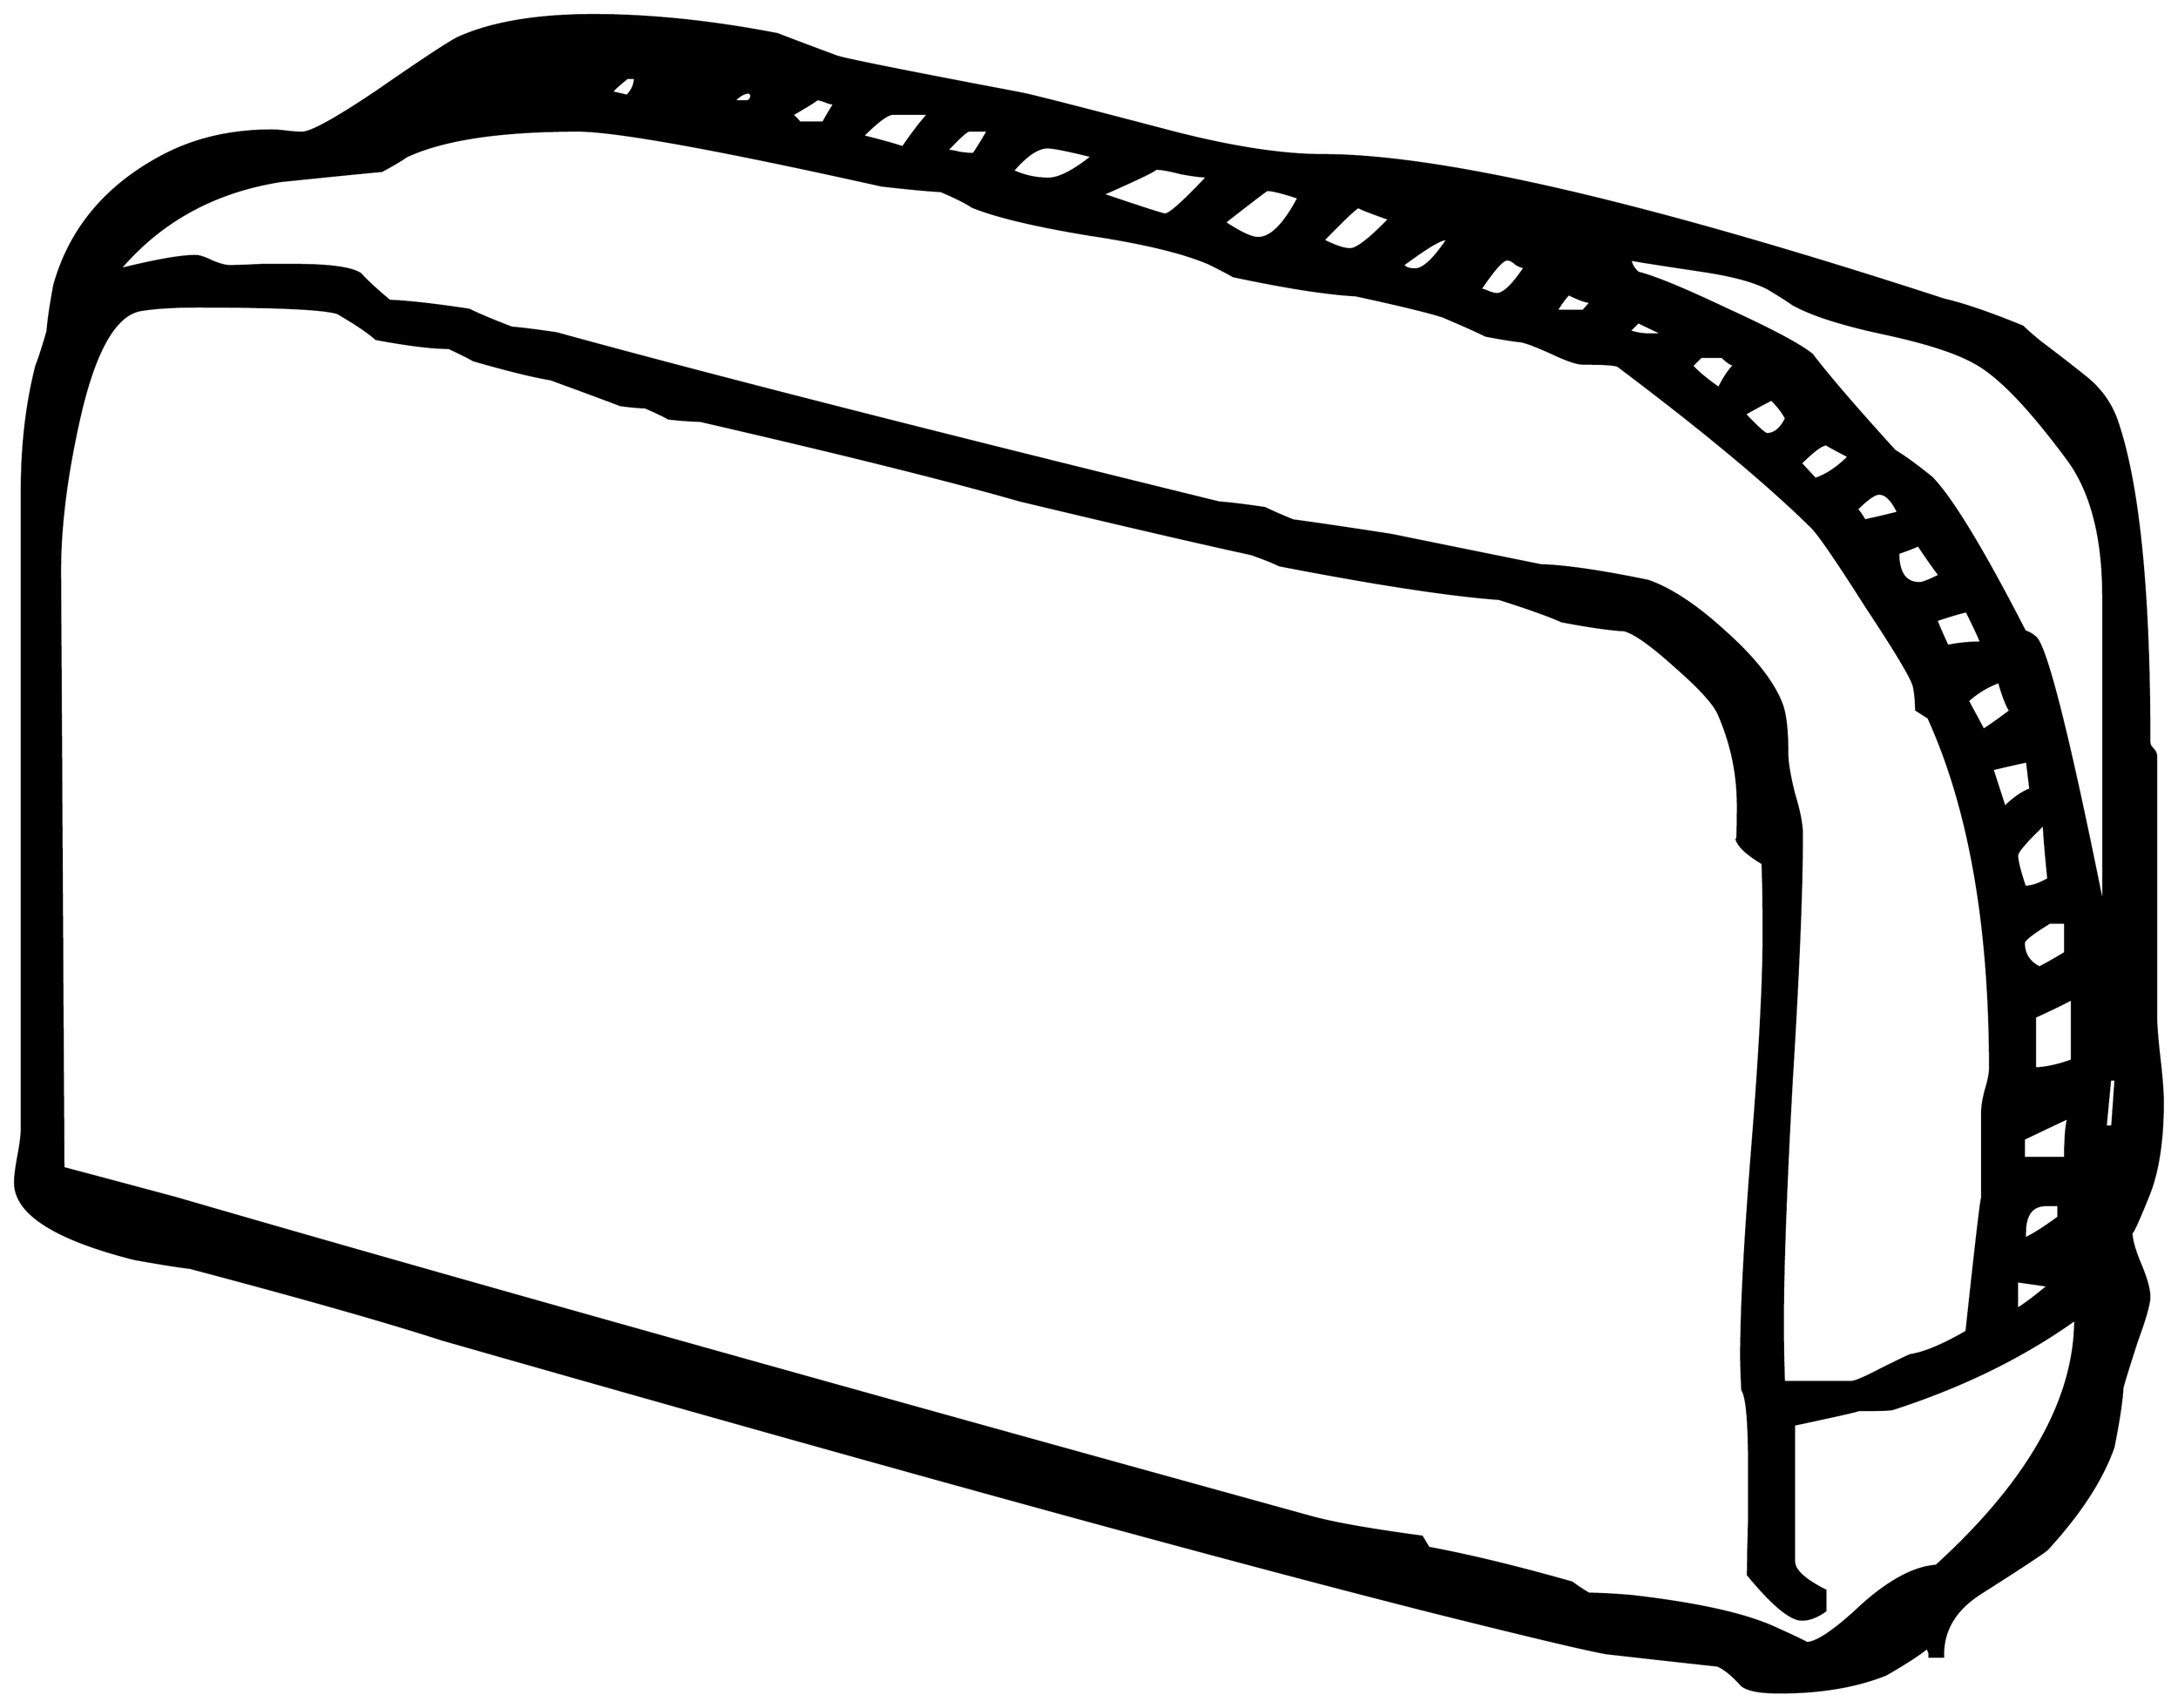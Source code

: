 


\begin{tikzpicture}[y=0.80pt, x=0.80pt, yscale=-1.0, xscale=1.0, inner sep=0pt, outer sep=0pt]
\begin{scope}[shift={(100.0,1707.0)},nonzero rule]
  \path[draw=.,fill=.,line width=1.600pt] (1998.0,-362.0) ..
    controls (1998.0,-327.333) and (1993.667,-299.333) ..
    (1985.0,-278.0) .. controls (1975.0,-253.333) and
    (1970.0,-242.667) .. (1970.0,-246.0) .. controls
    (1970.0,-239.333) and (1972.667,-229.667) .. (1978.0,-217.0) ..
    controls (1983.333,-204.333) and (1986.0,-194.667) ..
    (1986.0,-188.0) .. controls (1986.0,-182.0) and
    (1982.333,-169.0) .. (1975.0,-149.0) .. controls
    (1967.667,-126.333) and (1963.333,-112.333) .. (1962.0,-107.0) ..
    controls (1961.333,-95.0) and (1958.667,-77.333) .. (1954.0,-54.0)
    .. controls (1944.0,-25.333) and (1924.333,5.0) .. (1895.0,37.0)
    .. controls (1892.333,39.667) and (1872.667,52.667) .. (1836.0,76.0)
    .. controls (1812.667,90.667) and (1801.333,109.667) ..
    (1802.0,133.0) -- (1790.0,133.0) -- (1790.0,130.0) --
    (1788.0,125.0) .. controls (1780.667,131.0) and (1768.333,139.0)
    .. (1751.0,149.0) .. controls (1724.333,159.667) and
    (1692.667,165.0) .. (1656.0,165.0) .. controls (1636.667,165.0)
    and (1625.0,162.333) .. (1621.0,157.0) .. controls
    (1613.667,149.0) and (1607.0,143.667) .. (1601.0,141.0) ..
    controls (1576.333,138.333) and (1543.333,134.667) .. (1502.0,130.0)
    .. controls (1486.0,127.333) and (1434.0,115.0) ..
    (1346.0,93.0) .. controls (1151.333,43.667) and (857.0,-37.333) ..
    (463.0,-150.0) .. controls (413.667,-166.0) and (338.667,-187.333)
    .. (238.0,-214.0) .. controls (226.667,-215.333) and
    (210.0,-218.0) .. (188.0,-222.0) .. controls (117.333,-240.0)
    and (82.0,-262.667) .. (82.0,-290.0) .. controls (82.0,-295.333)
    and (83.0,-303.333) .. (85.0,-314.0) .. controls (87.0,-324.667)
    and (88.0,-332.667) .. (88.0,-338.0) -- (88.0,-907.0) ..
    controls (88.0,-947.667) and (92.333,-985.0) .. (101.0,-1019.0)
    .. controls (103.667,-1025.667) and (107.0,-1036.0) ..
    (111.0,-1050.0) .. controls (111.667,-1059.333) and
    (113.667,-1073.0) .. (117.0,-1091.0) .. controls
    (131.0,-1141.0) and (163.0,-1179.333) .. (213.0,-1206.0) ..
    controls (241.667,-1221.333) and (274.333,-1229.0) ..
    (311.0,-1229.0) .. controls (314.333,-1229.0) and
    (318.667,-1228.667) .. (324.0,-1228.0) .. controls
    (330.0,-1227.333) and (334.667,-1227.0) .. (338.0,-1227.0) ..
    controls (346.0,-1227.0) and (368.333,-1239.333) ..
    (405.0,-1264.0) .. controls (446.333,-1292.667) and
    (470.667,-1308.667) .. (478.0,-1312.0) .. controls
    (508.0,-1325.333) and (548.0,-1332.0) .. (598.0,-1332.0) ..
    controls (648.667,-1332.0) and (703.333,-1326.333) ..
    (762.0,-1315.0) .. controls (774.0,-1310.333) and
    (791.667,-1303.667) .. (815.0,-1295.0) .. controls
    (823.0,-1292.333) and (878.0,-1281.333) .. (980.0,-1262.0) ..
    controls (990.0,-1260.0) and (1034.333,-1248.667) ..
    (1113.0,-1228.0) .. controls (1167.0,-1214.0) and
    (1212.333,-1207.0) .. (1249.0,-1207.0) .. controls
    (1354.333,-1207.0) and (1539.0,-1164.0) .. (1803.0,-1078.0) ..
    controls (1820.333,-1074.0) and (1843.667,-1066.0) ..
    (1873.0,-1054.0) .. controls (1876.333,-1050.667) and
    (1881.667,-1046.0) .. (1889.0,-1040.0) .. controls
    (1902.333,-1030.0) and (1915.667,-1019.667) .. (1929.0,-1009.0) ..
    controls (1942.333,-998.333) and (1951.667,-985.333) ..
    (1957.0,-970.0) .. controls (1976.333,-914.0) and
    (1986.0,-818.333) .. (1986.0,-683.0) .. controls
    (1986.0,-681.0) and (1987.0,-679.0) .. (1989.0,-677.0) ..
    controls (1991.0,-675.0) and (1992.0,-673.0) ..
    (1992.0,-671.0) -- (1992.0,-440.0) .. controls
    (1992.0,-431.333) and (1993.0,-418.333) .. (1995.0,-401.0) ..
    controls (1997.0,-383.667) and (1998.0,-370.667) ..
    (1998.0,-362.0) -- cycle(1762.0,-888.0) .. controls
    (1756.667,-899.333) and (1751.0,-905.0) .. (1745.0,-905.0) ..
    controls (1741.0,-905.0) and (1734.333,-900.333) ..
    (1725.0,-891.0) .. controls (1727.0,-889.0) and
    (1729.333,-885.667) .. (1732.0,-881.0) .. controls
    (1738.667,-882.333) and (1748.667,-884.667) .. (1762.0,-888.0) --
    cycle(1718.0,-938.0) .. controls (1704.0,-945.333) and
    (1697.333,-949.0) .. (1698.0,-949.0) .. controls
    (1694.0,-949.0) and (1686.333,-943.333) .. (1675.0,-932.0) --
    (1688.0,-918.0) .. controls (1698.0,-921.333) and
    (1708.0,-928.0) .. (1718.0,-938.0) -- cycle(1799.0,-832.0)
    .. controls (1794.333,-838.0) and (1788.0,-847.0) ..
    (1780.0,-859.0) .. controls (1776.0,-857.0) and
    (1770.0,-854.667) .. (1762.0,-852.0) .. controls
    (1762.0,-834.0) and (1768.333,-825.0) .. (1781.0,-825.0) ..
    controls (1783.667,-825.0) and (1789.667,-827.333) ..
    (1799.0,-832.0) -- cycle(1662.0,-972.0) .. controls
    (1659.333,-977.333) and (1655.0,-983.0) .. (1649.0,-989.0) ..
    controls (1643.667,-986.333) and (1635.667,-982.0) ..
    (1625.0,-976.0) .. controls (1636.333,-964.0) and
    (1643.0,-958.0) .. (1645.0,-958.0) .. controls
    (1651.667,-958.0) and (1657.333,-962.667) .. (1662.0,-972.0) --
    cycle(1616.0,-1020.0) .. controls (1613.333,-1020.0) and
    (1609.667,-1022.333) .. (1605.0,-1027.0) -- (1586.0,-1027.0) --
    (1578.0,-1019.0) .. controls (1582.667,-1013.667) and
    (1590.667,-1007.0) .. (1602.0,-999.0) .. controls
    (1606.667,-1008.333) and (1611.333,-1015.333) .. (1616.0,-1020.0) --
    cycle(1836.0,-772.0) .. controls (1834.667,-776.0) and
    (1830.333,-785.333) .. (1823.0,-800.0) .. controls
    (1817.0,-798.667) and (1808.0,-796.0) .. (1796.0,-792.0) ..
    controls (1798.0,-786.667) and (1801.333,-779.0) ..
    (1806.0,-769.0) .. controls (1816.0,-771.0) and
    (1826.0,-772.0) .. (1836.0,-772.0) -- cycle(1553.0,-1047.0)
    -- (1530.0,-1058.0) -- (1522.0,-1050.0) .. controls
    (1528.0,-1048.0) and (1533.667,-1047.0) .. (1539.0,-1047.0) --
    (1553.0,-1047.0) -- cycle(1945.0,-535.0) -- (1945.0,-813.0)
    .. controls (1945.0,-866.333) and (1934.333,-907.333) ..
    (1913.0,-936.0) .. controls (1879.0,-982.0) and
    (1851.333,-1010.667) .. (1830.0,-1022.0) .. controls
    (1813.333,-1031.333) and (1786.333,-1040.0) .. (1749.0,-1048.0) ..
    controls (1711.667,-1056.0) and (1684.667,-1064.667) ..
    (1668.0,-1074.0) .. controls (1663.333,-1077.333) and
    (1656.0,-1082.0) .. (1646.0,-1088.0) .. controls
    (1633.333,-1094.667) and (1613.333,-1100.0) .. (1586.0,-1104.0) ..
    controls (1546.0,-1110.0) and (1525.0,-1113.333) ..
    (1523.0,-1114.0) .. controls (1523.667,-1109.333) and
    (1526.0,-1105.333) .. (1530.0,-1102.0) .. controls
    (1544.0,-1098.667) and (1570.667,-1087.667) .. (1610.0,-1069.0) ..
    controls (1649.333,-1051.0) and (1674.333,-1037.667) ..
    (1685.0,-1029.0) .. controls (1700.333,-1009.0) and
    (1725.0,-980.333) .. (1759.0,-943.0) .. controls
    (1767.0,-938.333) and (1778.0,-930.333) .. (1792.0,-919.0) ..
    controls (1810.0,-900.333) and (1837.667,-854.667) ..
    (1875.0,-782.0) .. controls (1879.0,-780.667) and
    (1882.333,-778.667) .. (1885.0,-776.0) .. controls
    (1895.0,-764.667) and (1915.0,-684.333) .. (1945.0,-535.0) --
    cycle(1862.0,-711.0) .. controls (1858.667,-716.333) and
    (1855.333,-725.0) .. (1852.0,-737.0) .. controls
    (1841.333,-733.0) and (1832.0,-727.333) .. (1824.0,-720.0) ..
    controls (1827.333,-714.0) and (1832.0,-705.333) ..
    (1838.0,-694.0) .. controls (1843.333,-697.333) and
    (1851.333,-703.0) .. (1862.0,-711.0) -- cycle(1488.0,-1076.0)
    .. controls (1484.0,-1076.0) and (1477.333,-1078.333) ..
    (1468.0,-1083.0) .. controls (1464.667,-1079.667) and
    (1461.0,-1074.667) .. (1457.0,-1068.0) -- (1481.0,-1068.0) --
    (1488.0,-1076.0) -- cycle(1880.0,-641.0) .. controls
    (1879.333,-646.333) and (1878.333,-654.667) .. (1877.0,-666.0) ..
    controls (1870.333,-664.667) and (1860.0,-662.333) ..
    (1846.0,-659.0) -- (1857.0,-625.0) .. controls
    (1865.0,-633.0) and (1872.667,-638.333) .. (1880.0,-641.0) --
    cycle(1429.0,-1107.0) .. controls (1427.0,-1107.0) and
    (1424.333,-1108.0) .. (1421.0,-1110.0) .. controls
    (1418.333,-1112.667) and (1415.667,-1114.0) .. (1413.0,-1114.0) ..
    controls (1409.0,-1114.0) and (1401.0,-1105.0) ..
    (1389.0,-1087.0) .. controls (1391.0,-1087.0) and
    (1393.333,-1086.333) .. (1396.0,-1085.0) .. controls
    (1399.333,-1083.667) and (1402.0,-1083.0) .. (1404.0,-1083.0) ..
    controls (1410.0,-1083.0) and (1418.333,-1091.0) ..
    (1429.0,-1107.0) -- cycle(1896.0,-561.0) .. controls
    (1893.333,-587.667) and (1892.0,-604.0) .. (1892.0,-610.0) ..
    controls (1876.0,-594.667) and (1868.0,-585.333) ..
    (1868.0,-582.0) .. controls (1868.0,-577.333) and
    (1870.333,-568.0) .. (1875.0,-554.0) .. controls
    (1881.0,-554.0) and (1888.0,-556.333) .. (1896.0,-561.0) --
    cycle(1360.0,-1132.0) -- (1358.0,-1132.0) .. controls
    (1353.333,-1132.0) and (1340.667,-1124.333) .. (1320.0,-1109.0) ..
    controls (1322.0,-1106.333) and (1325.667,-1105.0) ..
    (1331.0,-1105.0) .. controls (1338.333,-1105.0) and
    (1348.0,-1114.0) .. (1360.0,-1132.0) --
    cycle(1308.0,-1150.0) .. controls (1287.333,-1157.333) and
    (1278.333,-1161.0) .. (1281.0,-1161.0) .. controls
    (1279.0,-1161.0) and (1268.333,-1151.0) .. (1249.0,-1131.0) ..
    controls (1259.667,-1125.667) and (1267.667,-1123.0) ..
    (1273.0,-1123.0) .. controls (1279.0,-1123.0) and
    (1290.667,-1132.0) .. (1308.0,-1150.0) -- cycle(1911.0,-495.0)
    -- (1911.0,-522.0) -- (1897.0,-522.0) .. controls
    (1881.667,-512.667) and (1874.0,-506.667) .. (1874.0,-504.0) ..
    controls (1874.0,-494.0) and (1878.667,-486.667) ..
    (1888.0,-482.0) .. controls (1893.333,-484.667) and
    (1901.0,-489.0) .. (1911.0,-495.0) -- cycle(1227.0,-1169.0)
    .. controls (1213.0,-1173.667) and (1203.667,-1176.0) ..
    (1199.0,-1176.0) .. controls (1198.333,-1176.0) and
    (1185.667,-1166.333) .. (1161.0,-1147.0) .. controls
    (1175.0,-1137.667) and (1185.0,-1133.0) .. (1191.0,-1133.0) ..
    controls (1202.333,-1133.0) and (1214.333,-1145.0) ..
    (1227.0,-1169.0) -- cycle(1917.0,-399.0) -- (1917.0,-454.0)
    .. controls (1909.667,-450.0) and (1898.667,-444.667) ..
    (1884.0,-438.0) -- (1884.0,-392.0) .. controls
    (1892.667,-392.0) and (1903.667,-394.333) .. (1917.0,-399.0) --
    cycle(1956.0,-382.0) -- (1951.0,-382.0) -- (1947.0,-340.0)
    -- (1953.0,-340.0) -- (1956.0,-382.0) --
    cycle(1146.0,-1188.0) .. controls (1140.667,-1188.0) and
    (1132.667,-1189.0) .. (1122.0,-1191.0) .. controls
    (1112.0,-1193.667) and (1104.333,-1195.0) .. (1099.0,-1195.0) ..
    controls (1102.333,-1195.0) and (1086.667,-1187.333) ..
    (1052.0,-1172.0) .. controls (1087.333,-1160.0) and
    (1106.0,-1154.0) .. (1108.0,-1154.0) .. controls
    (1112.0,-1154.0) and (1124.667,-1165.333) .. (1146.0,-1188.0) --
    cycle(1914.0,-348.0) .. controls (1905.333,-344.0) and
    (1892.0,-337.667) .. (1874.0,-329.0) -- (1874.0,-312.0) --
    (1911.0,-312.0) .. controls (1911.0,-330.0) and
    (1912.0,-342.0) .. (1914.0,-348.0) -- cycle(1043.0,-1206.0)
    .. controls (1021.667,-1211.333) and (1008.333,-1214.0) ..
    (1003.0,-1214.0) .. controls (994.333,-1214.0) and
    (984.0,-1207.0) .. (972.0,-1193.0) .. controls
    (982.0,-1188.333) and (992.667,-1186.0) .. (1004.0,-1186.0) ..
    controls (1013.333,-1186.0) and (1026.333,-1192.667) ..
    (1043.0,-1206.0) -- cycle(950.0,-1229.0) -- (933.0,-1229.0)
    .. controls (931.0,-1229.0) and (924.333,-1223.0) ..
    (913.0,-1211.0) .. controls (915.667,-1211.0) and
    (919.667,-1210.333) .. (925.0,-1209.0) .. controls
    (930.333,-1208.333) and (934.333,-1208.0) .. (937.0,-1208.0) ..
    controls (940.333,-1212.667) and (944.667,-1219.667) ..
    (950.0,-1229.0) -- cycle(1905.0,-259.0) -- (1905.0,-270.0)
    -- (1894.0,-270.0) .. controls (1881.333,-270.0) and
    (1875.0,-261.667) .. (1875.0,-245.0) -- (1875.0,-240.0) ..
    controls (1882.333,-243.333) and (1892.333,-249.667) ..
    (1905.0,-259.0) -- cycle(897.0,-1244.0) -- (865.0,-1244.0)
    .. controls (860.333,-1244.0) and (851.333,-1237.333) ..
    (838.0,-1224.0) .. controls (854.0,-1220.0) and
    (866.0,-1216.667) .. (874.0,-1214.0) .. controls
    (882.667,-1226.667) and (890.333,-1236.667) .. (897.0,-1244.0) --
    cycle(1896.0,-198.0) -- (1868.0,-202.0) -- (1868.0,-177.0)
    .. controls (1874.667,-181.0) and (1884.0,-188.0) ..
    (1896.0,-198.0) -- cycle(813.0,-1253.0) .. controls
    (811.0,-1253.0) and (808.333,-1253.667) .. (805.0,-1255.0) ..
    controls (801.667,-1256.333) and (799.0,-1257.0) ..
    (797.0,-1257.0) .. controls (798.333,-1257.0) and
    (791.0,-1252.333) .. (775.0,-1243.0) .. controls
    (777.0,-1241.667) and (779.333,-1239.333) .. (782.0,-1236.0) --
    (803.0,-1236.0) .. controls (805.0,-1240.0) and
    (808.333,-1245.667) .. (813.0,-1253.0) -- cycle(739.0,-1261.0)
    -- (737.0,-1263.0) .. controls (732.333,-1263.0) and
    (727.667,-1260.333) .. (723.0,-1255.0) -- (734.0,-1255.0) ..
    controls (737.333,-1255.0) and (739.0,-1257.0) ..
    (739.0,-1261.0) -- cycle(635.0,-1276.0) -- (628.0,-1276.0)
    .. controls (617.333,-1267.333) and (613.0,-1263.0) ..
    (615.0,-1263.0) -- (628.0,-1260.0) .. controls
    (632.667,-1264.667) and (635.0,-1270.0) .. (635.0,-1276.0) --
    cycle(1844.0,-392.0) .. controls (1844.0,-520.0) and
    (1825.667,-624.333) .. (1789.0,-705.0) -- (1778.0,-712.0) ..
    controls (1778.0,-720.0) and (1777.333,-727.0) ..
    (1776.0,-733.0) .. controls (1774.667,-739.667) and
    (1760.333,-763.667) .. (1733.0,-805.0) .. controls
    (1706.333,-847.0) and (1690.0,-870.667) .. (1684.0,-876.0) ..
    controls (1644.667,-914.667) and (1587.333,-962.333) ..
    (1512.0,-1019.0) .. controls (1509.333,-1020.333) and
    (1499.0,-1021.0) .. (1481.0,-1021.0) .. controls
    (1475.667,-1021.0) and (1466.667,-1024.0) .. (1454.0,-1030.0) ..
    controls (1439.333,-1036.667) and (1429.667,-1040.333) ..
    (1425.0,-1041.0) .. controls (1418.333,-1041.667) and
    (1408.0,-1043.333) .. (1394.0,-1046.0) .. controls
    (1386.0,-1050.0) and (1373.333,-1055.667) .. (1356.0,-1063.0) ..
    controls (1344.0,-1067.0) and (1318.0,-1073.333) ..
    (1278.0,-1082.0) .. controls (1252.667,-1083.333) and
    (1216.333,-1089.0) .. (1169.0,-1099.0) .. controls
    (1164.333,-1101.667) and (1157.333,-1105.333) .. (1148.0,-1110.0) ..
    controls (1125.333,-1120.0) and (1089.667,-1128.667) ..
    (1041.0,-1136.0) .. controls (992.333,-1144.0) and
    (957.333,-1152.333) .. (936.0,-1161.0) .. controls
    (930.0,-1165.0) and (920.667,-1169.667) .. (908.0,-1175.0) ..
    controls (896.0,-1175.667) and (878.333,-1177.333) ..
    (855.0,-1180.0) .. controls (708.333,-1212.667) and
    (618.0,-1229.0) .. (584.0,-1229.0) .. controls
    (514.667,-1229.0) and (463.667,-1221.333) .. (431.0,-1206.0) ..
    controls (426.333,-1202.667) and (419.0,-1198.333) ..
    (409.0,-1193.0) .. controls (387.667,-1191.0) and
    (357.667,-1188.0) .. (319.0,-1184.0) .. controls
    (259.667,-1174.667) and (211.667,-1148.333) .. (175.0,-1105.0) ..
    controls (207.0,-1113.0) and (229.667,-1117.0) ..
    (243.0,-1117.0) .. controls (246.333,-1117.0) and
    (251.333,-1115.333) .. (258.0,-1112.0) .. controls
    (264.667,-1109.333) and (269.667,-1108.0) .. (273.0,-1108.0) ..
    controls (279.667,-1108.0) and (289.333,-1108.333) ..
    (302.0,-1109.0) .. controls (314.667,-1109.0) and
    (324.333,-1109.0) .. (331.0,-1109.0) .. controls
    (362.333,-1109.0) and (382.0,-1106.333) .. (390.0,-1101.0) ..
    controls (395.333,-1095.0) and (404.0,-1087.0) ..
    (416.0,-1077.0) .. controls (432.667,-1076.333) and
    (456.333,-1073.667) .. (487.0,-1069.0) .. controls
    (495.0,-1065.0) and (507.667,-1059.667) .. (525.0,-1053.0) ..
    controls (533.667,-1052.333) and (547.0,-1050.667) ..
    (565.0,-1048.0) .. controls (695.667,-1012.0) and
    (892.667,-961.667) .. (1156.0,-897.0) .. controls
    (1165.333,-896.333) and (1179.0,-894.667) .. (1197.0,-892.0) ..
    controls (1202.333,-889.333) and (1210.667,-885.667) ..
    (1222.0,-881.0) .. controls (1242.0,-878.333) and
    (1271.333,-874.0) .. (1310.0,-868.0) .. controls
    (1339.333,-862.0) and (1383.667,-853.0) .. (1443.0,-841.0) ..
    controls (1465.0,-840.333) and (1497.0,-835.667) ..
    (1539.0,-827.0) .. controls (1559.667,-819.667) and
    (1582.667,-804.333) .. (1608.0,-781.0) .. controls
    (1634.0,-757.667) and (1650.667,-736.333) .. (1658.0,-717.0) ..
    controls (1661.333,-708.333) and (1663.0,-693.667) ..
    (1663.0,-673.0) .. controls (1663.0,-665.0) and
    (1665.0,-653.0) .. (1669.0,-637.0) .. controls
    (1673.667,-621.667) and (1676.0,-609.667) .. (1676.0,-601.0) ..
    controls (1676.0,-552.333) and (1673.0,-479.333) ..
    (1667.0,-382.0) .. controls (1661.667,-285.333) and
    (1659.0,-212.667) .. (1659.0,-164.0) .. controls
    (1659.0,-148.0) and (1659.333,-130.667) .. (1660.0,-112.0) --
    (1720.0,-112.0) .. controls (1723.333,-112.0) and
    (1732.0,-115.667) .. (1746.0,-123.0) .. controls
    (1760.667,-130.333) and (1769.667,-134.667) .. (1773.0,-136.0) ..
    controls (1785.667,-138.0) and (1802.333,-145.0) ..
    (1823.0,-157.0) .. controls (1832.333,-243.667) and
    (1837.0,-283.0) .. (1837.0,-275.0) -- (1837.0,-354.0) ..
    controls (1837.0,-358.0) and (1838.0,-364.0) ..
    (1840.0,-372.0) .. controls (1842.667,-380.667) and
    (1844.0,-387.333) .. (1844.0,-392.0) -- cycle(1920.0,-168.0)
    .. controls (1873.333,-134.667) and (1819.0,-108.0) ..
    (1757.0,-88.0) .. controls (1755.0,-87.333) and (1744.667,-87.0)
    .. (1726.0,-87.0) .. controls (1728.667,-87.0) and
    (1709.667,-82.667) .. (1669.0,-74.0) -- (1669.0,48.0) ..
    controls (1669.0,56.0) and (1678.333,64.667) .. (1697.0,74.0) --
    (1697.0,92.0) .. controls (1689.667,97.333) and (1682.667,100.0)
    .. (1676.0,100.0) .. controls (1666.0,100.0) and
    (1650.0,86.667) .. (1628.0,60.0) .. controls (1628.0,52.0) and
    (1628.333,35.667) .. (1629.0,11.0) .. controls (1629.0,-10.333)
    and (1629.0,-26.667) .. (1629.0,-38.0) .. controls
    (1629.0,-76.667) and (1627.0,-99.0) .. (1623.0,-105.0) ..
    controls (1622.333,-117.0) and (1622.0,-127.333) ..
    (1622.0,-136.0) .. controls (1622.0,-177.333) and
    (1625.333,-239.667) .. (1632.0,-323.0) .. controls
    (1638.667,-406.333) and (1642.0,-469.0) .. (1642.0,-511.0) ..
    controls (1642.0,-539.0) and (1641.667,-560.333) ..
    (1641.0,-575.0) .. controls (1627.667,-583.0) and
    (1620.0,-590.0) .. (1618.0,-596.0) .. controls
    (1618.667,-594.667) and (1619.0,-605.0) .. (1619.0,-627.0) ..
    controls (1619.0,-655.0) and (1613.333,-682.0) ..
    (1602.0,-708.0) .. controls (1598.0,-717.333) and
    (1585.333,-731.333) .. (1564.0,-750.0) .. controls
    (1542.667,-769.333) and (1527.333,-780.333) .. (1518.0,-783.0) ..
    controls (1505.333,-783.667) and (1486.667,-786.333) ..
    (1462.0,-791.0) .. controls (1450.0,-796.333) and
    (1431.333,-803.0) .. (1406.0,-811.0) .. controls
    (1361.333,-814.333) and (1296.0,-824.333) .. (1210.0,-841.0) ..
    controls (1204.667,-843.667) and (1196.333,-847.0) ..
    (1185.0,-851.0) .. controls (1139.0,-861.0) and
    (1070.0,-877.0) .. (978.0,-899.0) .. controls (915.333,-917.0)
    and (820.333,-940.667) .. (693.0,-970.0) .. controls
    (687.0,-970.0) and (677.667,-970.667) .. (665.0,-972.0) ..
    controls (660.333,-974.667) and (653.333,-978.0) .. (644.0,-982.0)
    .. controls (639.333,-982.0) and (632.0,-982.667) ..
    (622.0,-984.0) .. controls (608.0,-989.333) and (587.333,-997.0)
    .. (560.0,-1007.0) .. controls (544.0,-1009.667) and
    (521.0,-1015.333) .. (491.0,-1024.0) .. controls
    (486.333,-1026.667) and (479.0,-1030.333) .. (469.0,-1035.0) ..
    controls (454.333,-1035.0) and (432.667,-1037.667) ..
    (404.0,-1043.0) .. controls (397.333,-1049.0) and
    (386.0,-1056.667) .. (370.0,-1066.0) .. controls
    (358.667,-1070.0) and (317.0,-1072.0) .. (245.0,-1072.0) ..
    controls (224.333,-1072.0) and (207.667,-1071.0) ..
    (195.0,-1069.0) .. controls (171.0,-1065.667) and
    (152.0,-1031.667) .. (138.0,-967.0) .. controls (127.333,-918.333)
    and (122.0,-874.667) .. (122.0,-836.0) -- (125.0,-303.0) ..
    controls (147.667,-297.0) and (181.333,-288.0) .. (226.0,-276.0)
    .. controls (450.667,-210.667) and (788.667,-115.667) ..
    (1240.0,9.0) .. controls (1260.0,14.333) and (1292.333,20.0) ..
    (1337.0,26.0) -- (1343.0,36.0) .. controls (1379.0,42.667) and
    (1421.667,53.0) .. (1471.0,67.0) .. controls (1474.333,69.667) and
    (1479.333,73.0) .. (1486.0,77.0) .. controls (1495.333,77.0) and
    (1508.0,77.667) .. (1524.0,79.0) .. controls (1582.0,85.667) and
    (1624.333,95.0) .. (1651.0,107.0) .. controls (1671.667,116.333)
    and (1681.333,121.0) .. (1680.0,121.0) .. controls
    (1689.333,121.0) and (1706.0,109.667) .. (1730.0,87.0) ..
    controls (1754.667,65.0) and (1776.667,53.333) .. (1796.0,52.0) ..
    controls (1878.667,-23.333) and (1920.0,-96.667) ..
    (1920.0,-168.0) -- cycle;
\end{scope}

\end{tikzpicture}

